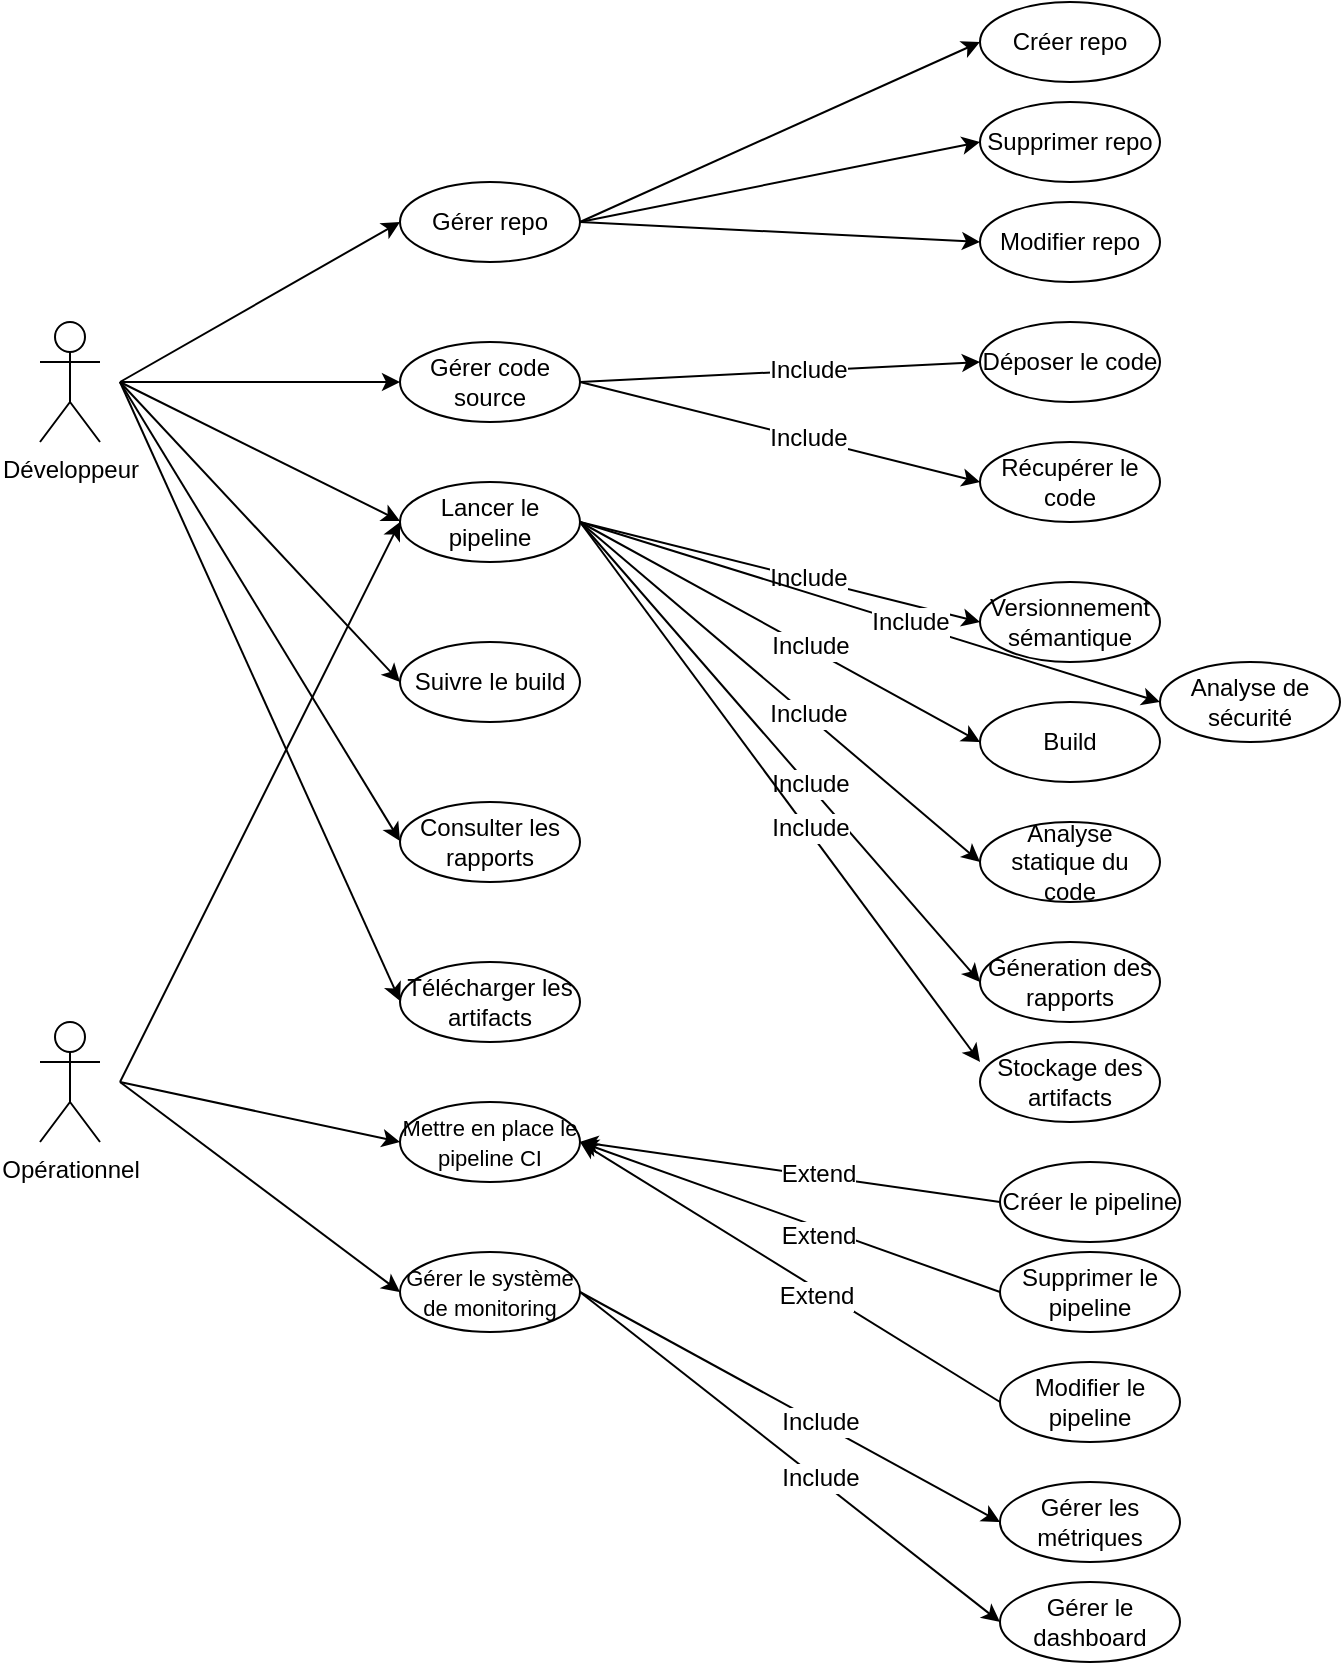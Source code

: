 <mxfile version="20.2.4" type="github" pages="2">
  <diagram id="shwt-UwQIRlnDQt5FEmr" name="Page-1">
    <mxGraphModel dx="1826" dy="1950" grid="1" gridSize="10" guides="1" tooltips="1" connect="1" arrows="1" fold="1" page="1" pageScale="1" pageWidth="827" pageHeight="1169" math="0" shadow="0">
      <root>
        <mxCell id="0" />
        <mxCell id="1" parent="0" />
        <mxCell id="wUWEheBWgp-jXRAvahCD-1" value="Développeur&lt;br&gt;" style="shape=umlActor;verticalLabelPosition=bottom;verticalAlign=top;html=1;outlineConnect=0;" parent="1" vertex="1">
          <mxGeometry x="100" y="100" width="30" height="60" as="geometry" />
        </mxCell>
        <mxCell id="wUWEheBWgp-jXRAvahCD-3" value="Opérationnel&lt;br&gt;" style="shape=umlActor;verticalLabelPosition=bottom;verticalAlign=top;html=1;outlineConnect=0;" parent="1" vertex="1">
          <mxGeometry x="100" y="450" width="30" height="60" as="geometry" />
        </mxCell>
        <mxCell id="wUWEheBWgp-jXRAvahCD-6" value="Gérer repo" style="ellipse;whiteSpace=wrap;html=1;" parent="1" vertex="1">
          <mxGeometry x="280" y="30" width="90" height="40" as="geometry" />
        </mxCell>
        <mxCell id="wUWEheBWgp-jXRAvahCD-7" value="Gérer code source" style="ellipse;whiteSpace=wrap;html=1;" parent="1" vertex="1">
          <mxGeometry x="280" y="110" width="90" height="40" as="geometry" />
        </mxCell>
        <mxCell id="wUWEheBWgp-jXRAvahCD-8" value="Lancer le pipeline" style="ellipse;whiteSpace=wrap;html=1;" parent="1" vertex="1">
          <mxGeometry x="280" y="180" width="90" height="40" as="geometry" />
        </mxCell>
        <mxCell id="wUWEheBWgp-jXRAvahCD-9" value="Suivre le build" style="ellipse;whiteSpace=wrap;html=1;" parent="1" vertex="1">
          <mxGeometry x="280" y="260" width="90" height="40" as="geometry" />
        </mxCell>
        <mxCell id="wUWEheBWgp-jXRAvahCD-10" value="Consulter les rapports" style="ellipse;whiteSpace=wrap;html=1;" parent="1" vertex="1">
          <mxGeometry x="280" y="340" width="90" height="40" as="geometry" />
        </mxCell>
        <mxCell id="wUWEheBWgp-jXRAvahCD-11" value="Télécharger les artifacts" style="ellipse;whiteSpace=wrap;html=1;" parent="1" vertex="1">
          <mxGeometry x="280" y="420" width="90" height="40" as="geometry" />
        </mxCell>
        <mxCell id="wUWEheBWgp-jXRAvahCD-12" value="&lt;font style=&quot;font-size: 11px;&quot;&gt;Mettre en place le pipeline CI&lt;/font&gt;" style="ellipse;whiteSpace=wrap;html=1;" parent="1" vertex="1">
          <mxGeometry x="280" y="490" width="90" height="40" as="geometry" />
        </mxCell>
        <mxCell id="wUWEheBWgp-jXRAvahCD-14" value="" style="endArrow=classic;html=1;rounded=0;" parent="1" edge="1">
          <mxGeometry width="50" height="50" relative="1" as="geometry">
            <mxPoint x="140" y="130" as="sourcePoint" />
            <mxPoint x="280" y="50" as="targetPoint" />
          </mxGeometry>
        </mxCell>
        <mxCell id="wUWEheBWgp-jXRAvahCD-15" value="" style="endArrow=classic;html=1;rounded=0;entryX=0;entryY=0.5;entryDx=0;entryDy=0;" parent="1" target="wUWEheBWgp-jXRAvahCD-7" edge="1">
          <mxGeometry width="50" height="50" relative="1" as="geometry">
            <mxPoint x="140" y="130" as="sourcePoint" />
            <mxPoint x="280" y="60" as="targetPoint" />
          </mxGeometry>
        </mxCell>
        <mxCell id="wUWEheBWgp-jXRAvahCD-17" value="" style="endArrow=classic;html=1;rounded=0;entryX=0;entryY=0.5;entryDx=0;entryDy=0;" parent="1" edge="1">
          <mxGeometry width="50" height="50" relative="1" as="geometry">
            <mxPoint x="140" y="130" as="sourcePoint" />
            <mxPoint x="280" y="199.5" as="targetPoint" />
          </mxGeometry>
        </mxCell>
        <mxCell id="wUWEheBWgp-jXRAvahCD-18" value="" style="endArrow=classic;html=1;rounded=0;entryX=0;entryY=0.5;entryDx=0;entryDy=0;" parent="1" target="wUWEheBWgp-jXRAvahCD-9" edge="1">
          <mxGeometry width="50" height="50" relative="1" as="geometry">
            <mxPoint x="140" y="130" as="sourcePoint" />
            <mxPoint x="290" y="209.5" as="targetPoint" />
          </mxGeometry>
        </mxCell>
        <mxCell id="wUWEheBWgp-jXRAvahCD-19" value="" style="endArrow=classic;html=1;rounded=0;entryX=0;entryY=0.5;entryDx=0;entryDy=0;" parent="1" edge="1">
          <mxGeometry width="50" height="50" relative="1" as="geometry">
            <mxPoint x="140" y="130" as="sourcePoint" />
            <mxPoint x="280" y="359.5" as="targetPoint" />
          </mxGeometry>
        </mxCell>
        <mxCell id="wUWEheBWgp-jXRAvahCD-21" value="" style="endArrow=classic;html=1;rounded=0;entryX=0;entryY=0.5;entryDx=0;entryDy=0;" parent="1" edge="1">
          <mxGeometry width="50" height="50" relative="1" as="geometry">
            <mxPoint x="140" y="130" as="sourcePoint" />
            <mxPoint x="280" y="439.5" as="targetPoint" />
          </mxGeometry>
        </mxCell>
        <mxCell id="wUWEheBWgp-jXRAvahCD-22" value="&lt;font style=&quot;font-size: 11px;&quot;&gt;Gérer le système de monitoring&lt;/font&gt;" style="ellipse;whiteSpace=wrap;html=1;" parent="1" vertex="1">
          <mxGeometry x="280" y="565" width="90" height="40" as="geometry" />
        </mxCell>
        <mxCell id="wUWEheBWgp-jXRAvahCD-23" value="" style="endArrow=classic;html=1;rounded=0;fontSize=11;" parent="1" edge="1">
          <mxGeometry width="50" height="50" relative="1" as="geometry">
            <mxPoint x="140" y="480" as="sourcePoint" />
            <mxPoint x="280" y="585" as="targetPoint" />
          </mxGeometry>
        </mxCell>
        <mxCell id="wUWEheBWgp-jXRAvahCD-24" value="" style="endArrow=classic;html=1;rounded=0;fontSize=11;entryX=0;entryY=0.5;entryDx=0;entryDy=0;" parent="1" target="wUWEheBWgp-jXRAvahCD-12" edge="1">
          <mxGeometry width="50" height="50" relative="1" as="geometry">
            <mxPoint x="140" y="480" as="sourcePoint" />
            <mxPoint x="290" y="585" as="targetPoint" />
          </mxGeometry>
        </mxCell>
        <mxCell id="wUWEheBWgp-jXRAvahCD-25" value="" style="endArrow=classic;html=1;rounded=0;fontSize=11;" parent="1" edge="1">
          <mxGeometry width="50" height="50" relative="1" as="geometry">
            <mxPoint x="140" y="480" as="sourcePoint" />
            <mxPoint x="280" y="200" as="targetPoint" />
          </mxGeometry>
        </mxCell>
        <mxCell id="wUWEheBWgp-jXRAvahCD-26" value="Créer repo" style="ellipse;whiteSpace=wrap;html=1;" parent="1" vertex="1">
          <mxGeometry x="570" y="-60" width="90" height="40" as="geometry" />
        </mxCell>
        <mxCell id="wUWEheBWgp-jXRAvahCD-27" value="Supprimer repo" style="ellipse;whiteSpace=wrap;html=1;" parent="1" vertex="1">
          <mxGeometry x="570" y="-10" width="90" height="40" as="geometry" />
        </mxCell>
        <mxCell id="wUWEheBWgp-jXRAvahCD-28" value="Modifier repo" style="ellipse;whiteSpace=wrap;html=1;" parent="1" vertex="1">
          <mxGeometry x="570" y="40" width="90" height="40" as="geometry" />
        </mxCell>
        <mxCell id="wUWEheBWgp-jXRAvahCD-29" value="Déposer le code" style="ellipse;whiteSpace=wrap;html=1;" parent="1" vertex="1">
          <mxGeometry x="570" y="100" width="90" height="40" as="geometry" />
        </mxCell>
        <mxCell id="wUWEheBWgp-jXRAvahCD-30" value="Récupérer le code" style="ellipse;whiteSpace=wrap;html=1;" parent="1" vertex="1">
          <mxGeometry x="570" y="160" width="90" height="40" as="geometry" />
        </mxCell>
        <mxCell id="wUWEheBWgp-jXRAvahCD-31" value="" style="endArrow=classic;html=1;rounded=0;entryX=0;entryY=0.5;entryDx=0;entryDy=0;" parent="1" target="wUWEheBWgp-jXRAvahCD-26" edge="1">
          <mxGeometry width="50" height="50" relative="1" as="geometry">
            <mxPoint x="370" y="50" as="sourcePoint" />
            <mxPoint x="510" y="-30" as="targetPoint" />
          </mxGeometry>
        </mxCell>
        <mxCell id="wUWEheBWgp-jXRAvahCD-32" value="" style="endArrow=classic;html=1;rounded=0;entryX=0;entryY=0.5;entryDx=0;entryDy=0;" parent="1" edge="1">
          <mxGeometry width="50" height="50" relative="1" as="geometry">
            <mxPoint x="370" y="50" as="sourcePoint" />
            <mxPoint x="570" y="10" as="targetPoint" />
          </mxGeometry>
        </mxCell>
        <mxCell id="wUWEheBWgp-jXRAvahCD-33" value="" style="endArrow=classic;html=1;rounded=0;entryX=0;entryY=0.5;entryDx=0;entryDy=0;exitX=1;exitY=0.5;exitDx=0;exitDy=0;" parent="1" source="wUWEheBWgp-jXRAvahCD-6" edge="1">
          <mxGeometry width="50" height="50" relative="1" as="geometry">
            <mxPoint x="380" y="50" as="sourcePoint" />
            <mxPoint x="570" y="60" as="targetPoint" />
          </mxGeometry>
        </mxCell>
        <mxCell id="wUWEheBWgp-jXRAvahCD-34" value="" style="endArrow=classic;html=1;rounded=0;entryX=0;entryY=0.5;entryDx=0;entryDy=0;exitX=1;exitY=0.5;exitDx=0;exitDy=0;" parent="1" target="wUWEheBWgp-jXRAvahCD-30" edge="1">
          <mxGeometry width="50" height="50" relative="1" as="geometry">
            <mxPoint x="370" y="130" as="sourcePoint" />
            <mxPoint x="570" y="140" as="targetPoint" />
          </mxGeometry>
        </mxCell>
        <mxCell id="wUWEheBWgp-jXRAvahCD-37" value="Include" style="edgeLabel;html=1;align=center;verticalAlign=middle;resizable=0;points=[];fontSize=12;" parent="wUWEheBWgp-jXRAvahCD-34" vertex="1" connectable="0">
          <mxGeometry x="0.137" y="1" relative="1" as="geometry">
            <mxPoint as="offset" />
          </mxGeometry>
        </mxCell>
        <mxCell id="wUWEheBWgp-jXRAvahCD-35" value="" style="endArrow=classic;html=1;rounded=0;entryX=0;entryY=0.5;entryDx=0;entryDy=0;exitX=1;exitY=0.5;exitDx=0;exitDy=0;" parent="1" target="wUWEheBWgp-jXRAvahCD-29" edge="1">
          <mxGeometry width="50" height="50" relative="1" as="geometry">
            <mxPoint x="370" y="130" as="sourcePoint" />
            <mxPoint x="570" y="140" as="targetPoint" />
          </mxGeometry>
        </mxCell>
        <mxCell id="wUWEheBWgp-jXRAvahCD-36" value="&lt;font style=&quot;font-size: 12px;&quot;&gt;Include&lt;/font&gt;" style="edgeLabel;html=1;align=center;verticalAlign=middle;resizable=0;points=[];fontSize=11;" parent="wUWEheBWgp-jXRAvahCD-35" vertex="1" connectable="0">
          <mxGeometry x="0.139" y="1" relative="1" as="geometry">
            <mxPoint as="offset" />
          </mxGeometry>
        </mxCell>
        <mxCell id="wUWEheBWgp-jXRAvahCD-38" value="Versionnement sémantique" style="ellipse;whiteSpace=wrap;html=1;" parent="1" vertex="1">
          <mxGeometry x="570" y="230" width="90" height="40" as="geometry" />
        </mxCell>
        <mxCell id="wUWEheBWgp-jXRAvahCD-39" value="Build" style="ellipse;whiteSpace=wrap;html=1;" parent="1" vertex="1">
          <mxGeometry x="570" y="290" width="90" height="40" as="geometry" />
        </mxCell>
        <mxCell id="wUWEheBWgp-jXRAvahCD-40" value="Analyse statique du code" style="ellipse;whiteSpace=wrap;html=1;" parent="1" vertex="1">
          <mxGeometry x="570" y="350" width="90" height="40" as="geometry" />
        </mxCell>
        <mxCell id="wUWEheBWgp-jXRAvahCD-41" value="Géneration des rapports" style="ellipse;whiteSpace=wrap;html=1;" parent="1" vertex="1">
          <mxGeometry x="570" y="410" width="90" height="40" as="geometry" />
        </mxCell>
        <mxCell id="wUWEheBWgp-jXRAvahCD-42" value="Analyse de sécurité" style="ellipse;whiteSpace=wrap;html=1;" parent="1" vertex="1">
          <mxGeometry x="660" y="270" width="90" height="40" as="geometry" />
        </mxCell>
        <mxCell id="wUWEheBWgp-jXRAvahCD-43" value="Stockage des artifacts" style="ellipse;whiteSpace=wrap;html=1;" parent="1" vertex="1">
          <mxGeometry x="570" y="460" width="90" height="40" as="geometry" />
        </mxCell>
        <mxCell id="wUWEheBWgp-jXRAvahCD-44" value="" style="endArrow=classic;html=1;rounded=0;entryX=0;entryY=0.5;entryDx=0;entryDy=0;exitX=1;exitY=0.5;exitDx=0;exitDy=0;" parent="1" target="wUWEheBWgp-jXRAvahCD-38" edge="1">
          <mxGeometry width="50" height="50" relative="1" as="geometry">
            <mxPoint x="370" y="200" as="sourcePoint" />
            <mxPoint x="570.0" y="260" as="targetPoint" />
          </mxGeometry>
        </mxCell>
        <mxCell id="wUWEheBWgp-jXRAvahCD-45" value="Include" style="edgeLabel;html=1;align=center;verticalAlign=middle;resizable=0;points=[];fontSize=12;" parent="wUWEheBWgp-jXRAvahCD-44" vertex="1" connectable="0">
          <mxGeometry x="0.137" y="1" relative="1" as="geometry">
            <mxPoint as="offset" />
          </mxGeometry>
        </mxCell>
        <mxCell id="wUWEheBWgp-jXRAvahCD-46" value="" style="endArrow=classic;html=1;rounded=0;exitX=1;exitY=0.5;exitDx=0;exitDy=0;" parent="1" source="wUWEheBWgp-jXRAvahCD-8" edge="1">
          <mxGeometry width="50" height="50" relative="1" as="geometry">
            <mxPoint x="380" y="250" as="sourcePoint" />
            <mxPoint x="570" y="310" as="targetPoint" />
          </mxGeometry>
        </mxCell>
        <mxCell id="wUWEheBWgp-jXRAvahCD-47" value="Include" style="edgeLabel;html=1;align=center;verticalAlign=middle;resizable=0;points=[];fontSize=12;" parent="wUWEheBWgp-jXRAvahCD-46" vertex="1" connectable="0">
          <mxGeometry x="0.137" y="1" relative="1" as="geometry">
            <mxPoint as="offset" />
          </mxGeometry>
        </mxCell>
        <mxCell id="wUWEheBWgp-jXRAvahCD-48" value="" style="endArrow=classic;html=1;rounded=0;entryX=0;entryY=0.5;entryDx=0;entryDy=0;" parent="1" target="wUWEheBWgp-jXRAvahCD-40" edge="1">
          <mxGeometry width="50" height="50" relative="1" as="geometry">
            <mxPoint x="370" y="200" as="sourcePoint" />
            <mxPoint x="570.0" y="380" as="targetPoint" />
          </mxGeometry>
        </mxCell>
        <mxCell id="wUWEheBWgp-jXRAvahCD-49" value="Include" style="edgeLabel;html=1;align=center;verticalAlign=middle;resizable=0;points=[];fontSize=12;" parent="wUWEheBWgp-jXRAvahCD-48" vertex="1" connectable="0">
          <mxGeometry x="0.137" y="1" relative="1" as="geometry">
            <mxPoint as="offset" />
          </mxGeometry>
        </mxCell>
        <mxCell id="wUWEheBWgp-jXRAvahCD-50" value="" style="endArrow=classic;html=1;rounded=0;entryX=0;entryY=0.5;entryDx=0;entryDy=0;" parent="1" target="wUWEheBWgp-jXRAvahCD-41" edge="1">
          <mxGeometry width="50" height="50" relative="1" as="geometry">
            <mxPoint x="370" y="200" as="sourcePoint" />
            <mxPoint x="570.0" y="450" as="targetPoint" />
          </mxGeometry>
        </mxCell>
        <mxCell id="wUWEheBWgp-jXRAvahCD-51" value="Include" style="edgeLabel;html=1;align=center;verticalAlign=middle;resizable=0;points=[];fontSize=12;" parent="wUWEheBWgp-jXRAvahCD-50" vertex="1" connectable="0">
          <mxGeometry x="0.137" y="1" relative="1" as="geometry">
            <mxPoint as="offset" />
          </mxGeometry>
        </mxCell>
        <mxCell id="wUWEheBWgp-jXRAvahCD-52" value="" style="endArrow=classic;html=1;rounded=0;entryX=0;entryY=0.5;entryDx=0;entryDy=0;" parent="1" target="wUWEheBWgp-jXRAvahCD-42" edge="1">
          <mxGeometry width="50" height="50" relative="1" as="geometry">
            <mxPoint x="370" y="200" as="sourcePoint" />
            <mxPoint x="680.0" y="350" as="targetPoint" />
          </mxGeometry>
        </mxCell>
        <mxCell id="wUWEheBWgp-jXRAvahCD-53" value="Include" style="edgeLabel;html=1;align=center;verticalAlign=middle;resizable=0;points=[];fontSize=12;" parent="wUWEheBWgp-jXRAvahCD-52" vertex="1" connectable="0">
          <mxGeometry x="0.137" y="1" relative="1" as="geometry">
            <mxPoint as="offset" />
          </mxGeometry>
        </mxCell>
        <mxCell id="wUWEheBWgp-jXRAvahCD-56" value="" style="endArrow=classic;html=1;rounded=0;entryX=0;entryY=0.25;entryDx=0;entryDy=0;exitX=1;exitY=0.5;exitDx=0;exitDy=0;entryPerimeter=0;" parent="1" source="wUWEheBWgp-jXRAvahCD-8" target="wUWEheBWgp-jXRAvahCD-43" edge="1">
          <mxGeometry width="50" height="50" relative="1" as="geometry">
            <mxPoint x="250" y="320" as="sourcePoint" />
            <mxPoint x="570.0" y="510" as="targetPoint" />
          </mxGeometry>
        </mxCell>
        <mxCell id="wUWEheBWgp-jXRAvahCD-57" value="Include" style="edgeLabel;html=1;align=center;verticalAlign=middle;resizable=0;points=[];fontSize=12;" parent="wUWEheBWgp-jXRAvahCD-56" vertex="1" connectable="0">
          <mxGeometry x="0.137" y="1" relative="1" as="geometry">
            <mxPoint as="offset" />
          </mxGeometry>
        </mxCell>
        <mxCell id="wUWEheBWgp-jXRAvahCD-59" value="Créer le pipeline" style="ellipse;whiteSpace=wrap;html=1;" parent="1" vertex="1">
          <mxGeometry x="580" y="520" width="90" height="40" as="geometry" />
        </mxCell>
        <mxCell id="wUWEheBWgp-jXRAvahCD-60" value="Supprimer le pipeline" style="ellipse;whiteSpace=wrap;html=1;" parent="1" vertex="1">
          <mxGeometry x="580" y="565" width="90" height="40" as="geometry" />
        </mxCell>
        <mxCell id="wUWEheBWgp-jXRAvahCD-61" value="Modifier le pipeline" style="ellipse;whiteSpace=wrap;html=1;" parent="1" vertex="1">
          <mxGeometry x="580" y="620" width="90" height="40" as="geometry" />
        </mxCell>
        <mxCell id="wUWEheBWgp-jXRAvahCD-64" value="" style="endArrow=classic;html=1;rounded=0;fontSize=12;entryX=1;entryY=0.5;entryDx=0;entryDy=0;exitX=0;exitY=0.5;exitDx=0;exitDy=0;" parent="1" source="wUWEheBWgp-jXRAvahCD-59" target="wUWEheBWgp-jXRAvahCD-12" edge="1">
          <mxGeometry width="50" height="50" relative="1" as="geometry">
            <mxPoint x="480" y="520" as="sourcePoint" />
            <mxPoint x="530" y="470" as="targetPoint" />
          </mxGeometry>
        </mxCell>
        <mxCell id="wUWEheBWgp-jXRAvahCD-68" value="Extend" style="edgeLabel;html=1;align=center;verticalAlign=middle;resizable=0;points=[];fontSize=12;" parent="wUWEheBWgp-jXRAvahCD-64" vertex="1" connectable="0">
          <mxGeometry x="-0.135" y="-1" relative="1" as="geometry">
            <mxPoint x="-1" as="offset" />
          </mxGeometry>
        </mxCell>
        <mxCell id="wUWEheBWgp-jXRAvahCD-66" value="" style="endArrow=classic;html=1;rounded=0;fontSize=12;entryX=1;entryY=0.5;entryDx=0;entryDy=0;" parent="1" target="wUWEheBWgp-jXRAvahCD-12" edge="1">
          <mxGeometry width="50" height="50" relative="1" as="geometry">
            <mxPoint x="580" y="585" as="sourcePoint" />
            <mxPoint x="380" y="555" as="targetPoint" />
          </mxGeometry>
        </mxCell>
        <mxCell id="wUWEheBWgp-jXRAvahCD-69" value="Extend" style="edgeLabel;html=1;align=center;verticalAlign=middle;resizable=0;points=[];fontSize=12;" parent="wUWEheBWgp-jXRAvahCD-66" vertex="1" connectable="0">
          <mxGeometry x="-0.147" y="4" relative="1" as="geometry">
            <mxPoint as="offset" />
          </mxGeometry>
        </mxCell>
        <mxCell id="wUWEheBWgp-jXRAvahCD-67" value="" style="endArrow=classic;html=1;rounded=0;fontSize=12;entryX=1;entryY=0.5;entryDx=0;entryDy=0;exitX=0;exitY=0.5;exitDx=0;exitDy=0;" parent="1" target="wUWEheBWgp-jXRAvahCD-12" edge="1">
          <mxGeometry width="50" height="50" relative="1" as="geometry">
            <mxPoint x="580" y="640" as="sourcePoint" />
            <mxPoint x="370" y="610" as="targetPoint" />
          </mxGeometry>
        </mxCell>
        <mxCell id="wUWEheBWgp-jXRAvahCD-70" value="Extend" style="edgeLabel;html=1;align=center;verticalAlign=middle;resizable=0;points=[];fontSize=12;" parent="wUWEheBWgp-jXRAvahCD-67" vertex="1" connectable="0">
          <mxGeometry x="-0.139" y="3" relative="1" as="geometry">
            <mxPoint as="offset" />
          </mxGeometry>
        </mxCell>
        <mxCell id="wUWEheBWgp-jXRAvahCD-71" value="Gérer les métriques" style="ellipse;whiteSpace=wrap;html=1;" parent="1" vertex="1">
          <mxGeometry x="580" y="680" width="90" height="40" as="geometry" />
        </mxCell>
        <mxCell id="wUWEheBWgp-jXRAvahCD-72" value="Gérer le dashboard" style="ellipse;whiteSpace=wrap;html=1;" parent="1" vertex="1">
          <mxGeometry x="580" y="730" width="90" height="40" as="geometry" />
        </mxCell>
        <mxCell id="wUWEheBWgp-jXRAvahCD-74" value="" style="endArrow=classic;html=1;rounded=0;entryX=0;entryY=0.5;entryDx=0;entryDy=0;exitX=1;exitY=0.5;exitDx=0;exitDy=0;" parent="1" target="wUWEheBWgp-jXRAvahCD-71" edge="1">
          <mxGeometry width="50" height="50" relative="1" as="geometry">
            <mxPoint x="370" y="585" as="sourcePoint" />
            <mxPoint x="570.0" y="635" as="targetPoint" />
          </mxGeometry>
        </mxCell>
        <mxCell id="wUWEheBWgp-jXRAvahCD-75" value="Include" style="edgeLabel;html=1;align=center;verticalAlign=middle;resizable=0;points=[];fontSize=12;" parent="wUWEheBWgp-jXRAvahCD-74" vertex="1" connectable="0">
          <mxGeometry x="0.137" y="1" relative="1" as="geometry">
            <mxPoint as="offset" />
          </mxGeometry>
        </mxCell>
        <mxCell id="wUWEheBWgp-jXRAvahCD-76" value="" style="endArrow=classic;html=1;rounded=0;entryX=0;entryY=0.5;entryDx=0;entryDy=0;exitX=1;exitY=0.5;exitDx=0;exitDy=0;" parent="1" source="wUWEheBWgp-jXRAvahCD-22" target="wUWEheBWgp-jXRAvahCD-72" edge="1">
          <mxGeometry width="50" height="50" relative="1" as="geometry">
            <mxPoint x="370" y="640" as="sourcePoint" />
            <mxPoint x="580" y="755" as="targetPoint" />
          </mxGeometry>
        </mxCell>
        <mxCell id="wUWEheBWgp-jXRAvahCD-77" value="Include" style="edgeLabel;html=1;align=center;verticalAlign=middle;resizable=0;points=[];fontSize=12;" parent="wUWEheBWgp-jXRAvahCD-76" vertex="1" connectable="0">
          <mxGeometry x="0.137" y="1" relative="1" as="geometry">
            <mxPoint as="offset" />
          </mxGeometry>
        </mxCell>
      </root>
    </mxGraphModel>
  </diagram>
  <diagram id="TWfw_psaHM4cEn67Q7gZ" name="Page-2">
    <mxGraphModel dx="1598" dy="1853" grid="1" gridSize="10" guides="1" tooltips="1" connect="1" arrows="1" fold="1" page="1" pageScale="1" pageWidth="827" pageHeight="1169" math="0" shadow="0">
      <root>
        <mxCell id="0" />
        <mxCell id="1" parent="0" />
        <mxCell id="4AukdWFLXJFj3s-flXzU-1" value="Opérationnel" style="shape=umlActor;verticalLabelPosition=bottom;verticalAlign=top;html=1;outlineConnect=0;" vertex="1" parent="1">
          <mxGeometry x="100" y="110" width="30" height="60" as="geometry" />
        </mxCell>
        <mxCell id="4AukdWFLXJFj3s-flXzU-2" value="Testeur" style="shape=umlActor;verticalLabelPosition=bottom;verticalAlign=top;html=1;outlineConnect=0;" vertex="1" parent="1">
          <mxGeometry x="100" y="330" width="30" height="60" as="geometry" />
        </mxCell>
        <mxCell id="4AukdWFLXJFj3s-flXzU-3" value="Client" style="shape=umlActor;verticalLabelPosition=bottom;verticalAlign=top;html=1;outlineConnect=0;" vertex="1" parent="1">
          <mxGeometry x="100" y="490" width="30" height="60" as="geometry" />
        </mxCell>
        <mxCell id="PjNGCH7ikaBztpw5diRe-1" value="Gérer k8s" style="ellipse;whiteSpace=wrap;html=1;" vertex="1" parent="1">
          <mxGeometry x="290" y="70" width="90" height="40" as="geometry" />
        </mxCell>
        <mxCell id="PjNGCH7ikaBztpw5diRe-2" value="Mettre en place le pipeline CD" style="ellipse;whiteSpace=wrap;html=1;" vertex="1" parent="1">
          <mxGeometry x="295" y="220" width="90" height="40" as="geometry" />
        </mxCell>
        <mxCell id="PjNGCH7ikaBztpw5diRe-3" value="Récupérer l&#39;URL de test" style="ellipse;whiteSpace=wrap;html=1;" vertex="1" parent="1">
          <mxGeometry x="290" y="350" width="90" height="40" as="geometry" />
        </mxCell>
        <mxCell id="PjNGCH7ikaBztpw5diRe-4" value="Récupérer l&#39;URL de production" style="ellipse;whiteSpace=wrap;html=1;" vertex="1" parent="1">
          <mxGeometry x="290" y="510" width="100" height="40" as="geometry" />
        </mxCell>
        <mxCell id="PjNGCH7ikaBztpw5diRe-6" value="" style="endArrow=classic;html=1;rounded=0;entryX=0;entryY=0.5;entryDx=0;entryDy=0;" edge="1" parent="1" target="PjNGCH7ikaBztpw5diRe-4">
          <mxGeometry width="50" height="50" relative="1" as="geometry">
            <mxPoint x="140" y="530" as="sourcePoint" />
            <mxPoint x="190" y="490" as="targetPoint" />
          </mxGeometry>
        </mxCell>
        <mxCell id="PjNGCH7ikaBztpw5diRe-7" value="" style="endArrow=classic;html=1;rounded=0;entryX=0;entryY=0.5;entryDx=0;entryDy=0;" edge="1" parent="1">
          <mxGeometry width="50" height="50" relative="1" as="geometry">
            <mxPoint x="140.0" y="369.41" as="sourcePoint" />
            <mxPoint x="290.0" y="369.41" as="targetPoint" />
          </mxGeometry>
        </mxCell>
        <mxCell id="PjNGCH7ikaBztpw5diRe-9" value="" style="endArrow=classic;html=1;rounded=0;" edge="1" parent="1">
          <mxGeometry width="50" height="50" relative="1" as="geometry">
            <mxPoint x="140.0" y="150.0" as="sourcePoint" />
            <mxPoint x="290" y="90" as="targetPoint" />
          </mxGeometry>
        </mxCell>
        <mxCell id="PjNGCH7ikaBztpw5diRe-10" value="" style="endArrow=classic;html=1;rounded=0;entryX=0;entryY=0.5;entryDx=0;entryDy=0;" edge="1" parent="1" target="PjNGCH7ikaBztpw5diRe-2">
          <mxGeometry width="50" height="50" relative="1" as="geometry">
            <mxPoint x="140" y="150" as="sourcePoint" />
            <mxPoint x="295.0" y="209.41" as="targetPoint" />
          </mxGeometry>
        </mxCell>
        <mxCell id="PjNGCH7ikaBztpw5diRe-11" value="" style="endArrow=classic;html=1;rounded=0;entryX=0;entryY=0.5;entryDx=0;entryDy=0;" edge="1" parent="1" target="PjNGCH7ikaBztpw5diRe-12">
          <mxGeometry width="50" height="50" relative="1" as="geometry">
            <mxPoint x="380" y="90" as="sourcePoint" />
            <mxPoint x="430" y="40" as="targetPoint" />
          </mxGeometry>
        </mxCell>
        <mxCell id="PjNGCH7ikaBztpw5diRe-12" value="Gérer le fichier de déploiement de l&#39;application" style="ellipse;whiteSpace=wrap;html=1;" vertex="1" parent="1">
          <mxGeometry x="540" y="-25" width="170" height="40" as="geometry" />
        </mxCell>
        <mxCell id="PjNGCH7ikaBztpw5diRe-13" value="Configurer k8s load balancer&amp;nbsp;" style="ellipse;whiteSpace=wrap;html=1;" vertex="1" parent="1">
          <mxGeometry x="540" y="45" width="170" height="40" as="geometry" />
        </mxCell>
        <mxCell id="PjNGCH7ikaBztpw5diRe-14" value="Configurer k8s high availability" style="ellipse;whiteSpace=wrap;html=1;" vertex="1" parent="1">
          <mxGeometry x="540" y="105" width="170" height="40" as="geometry" />
        </mxCell>
        <mxCell id="PjNGCH7ikaBztpw5diRe-15" value="Configurer k8s Scalability" style="ellipse;whiteSpace=wrap;html=1;" vertex="1" parent="1">
          <mxGeometry x="540" y="165" width="170" height="40" as="geometry" />
        </mxCell>
        <mxCell id="PjNGCH7ikaBztpw5diRe-16" value="" style="endArrow=classic;html=1;rounded=0;entryX=0;entryY=0.5;entryDx=0;entryDy=0;" edge="1" parent="1" target="PjNGCH7ikaBztpw5diRe-13">
          <mxGeometry width="50" height="50" relative="1" as="geometry">
            <mxPoint x="380" y="90" as="sourcePoint" />
            <mxPoint x="480" y="60" as="targetPoint" />
          </mxGeometry>
        </mxCell>
        <mxCell id="PjNGCH7ikaBztpw5diRe-17" value="" style="endArrow=classic;html=1;rounded=0;entryX=0;entryY=0.5;entryDx=0;entryDy=0;exitX=1;exitY=0.5;exitDx=0;exitDy=0;" edge="1" parent="1" source="PjNGCH7ikaBztpw5diRe-1" target="PjNGCH7ikaBztpw5diRe-14">
          <mxGeometry width="50" height="50" relative="1" as="geometry">
            <mxPoint x="400" y="110" as="sourcePoint" />
            <mxPoint x="490" y="70" as="targetPoint" />
          </mxGeometry>
        </mxCell>
        <mxCell id="PjNGCH7ikaBztpw5diRe-18" value="" style="endArrow=classic;html=1;rounded=0;exitX=1;exitY=0.5;exitDx=0;exitDy=0;entryX=0;entryY=0.5;entryDx=0;entryDy=0;" edge="1" parent="1" source="PjNGCH7ikaBztpw5diRe-1" target="PjNGCH7ikaBztpw5diRe-15">
          <mxGeometry width="50" height="50" relative="1" as="geometry">
            <mxPoint x="385" y="90" as="sourcePoint" />
            <mxPoint x="470" y="240" as="targetPoint" />
          </mxGeometry>
        </mxCell>
        <mxCell id="PjNGCH7ikaBztpw5diRe-19" value="Déployer l&#39;application dans des VMs" style="ellipse;whiteSpace=wrap;html=1;" vertex="1" parent="1">
          <mxGeometry x="540" y="230" width="170" height="40" as="geometry" />
        </mxCell>
        <mxCell id="PjNGCH7ikaBztpw5diRe-20" value="Déployer l&#39;application dans k8s" style="ellipse;whiteSpace=wrap;html=1;" vertex="1" parent="1">
          <mxGeometry x="540" y="300" width="170" height="40" as="geometry" />
        </mxCell>
        <mxCell id="PjNGCH7ikaBztpw5diRe-21" value="" style="endArrow=classic;html=1;rounded=0;exitX=1;exitY=0.5;exitDx=0;exitDy=0;entryX=0;entryY=0.5;entryDx=0;entryDy=0;" edge="1" parent="1" target="PjNGCH7ikaBztpw5diRe-20">
          <mxGeometry width="50" height="50" relative="1" as="geometry">
            <mxPoint x="385" y="245" as="sourcePoint" />
            <mxPoint x="545" y="340" as="targetPoint" />
          </mxGeometry>
        </mxCell>
        <mxCell id="PjNGCH7ikaBztpw5diRe-22" value="" style="endArrow=classic;html=1;rounded=0;exitX=1;exitY=0.5;exitDx=0;exitDy=0;entryX=0;entryY=0.5;entryDx=0;entryDy=0;" edge="1" parent="1" source="PjNGCH7ikaBztpw5diRe-2" target="PjNGCH7ikaBztpw5diRe-19">
          <mxGeometry width="50" height="50" relative="1" as="geometry">
            <mxPoint x="400" y="225" as="sourcePoint" />
            <mxPoint x="555" y="300" as="targetPoint" />
          </mxGeometry>
        </mxCell>
      </root>
    </mxGraphModel>
  </diagram>
</mxfile>
